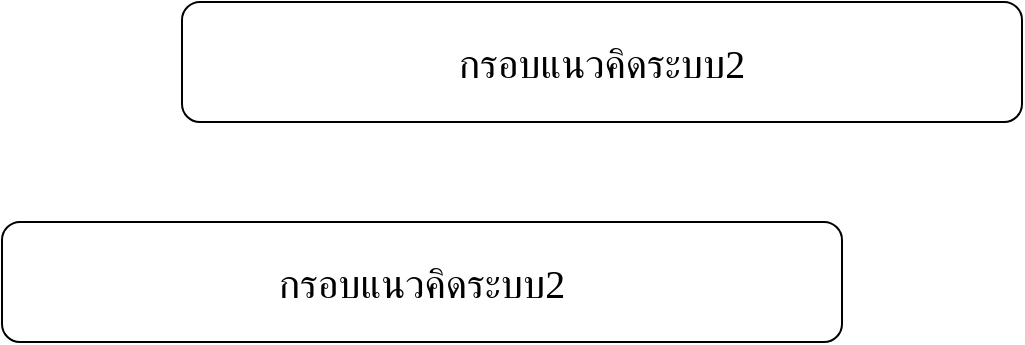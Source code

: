 <mxfile version="24.2.5" type="github">
  <diagram name="Page-1" id="8378b5f6-a2b2-b727-a746-972ab9d02e00">
    <mxGraphModel dx="1546" dy="755" grid="1" gridSize="10" guides="1" tooltips="1" connect="0" arrows="1" fold="1" page="1" pageScale="1.5" pageWidth="1169" pageHeight="827" background="none" math="0" shadow="0">
      <root>
        <mxCell id="0" />
        <mxCell id="1" parent="0" />
        <mxCell id="I4Y5r_BxwqSN-lRW5UTG-278" value="กรอบแนวคิดระบบ2" style="rounded=1;whiteSpace=wrap;html=1;fontFamily=K2D;fontSource=https%3A%2F%2Ffonts.googleapis.com%2Fcss%3Ffamily%3DK2D;fontSize=20;" parent="1" vertex="1">
          <mxGeometry x="390" y="60" width="420" height="60" as="geometry" />
        </mxCell>
        <mxCell id="2JVE18zk0JKYaIqIpye8-1" value="กรอบแนวคิดระบบ2" style="rounded=1;whiteSpace=wrap;html=1;fontFamily=K2D;fontSource=https%3A%2F%2Ffonts.googleapis.com%2Fcss%3Ffamily%3DK2D;fontSize=20;" vertex="1" parent="1">
          <mxGeometry x="300" y="170" width="420" height="60" as="geometry" />
        </mxCell>
      </root>
    </mxGraphModel>
  </diagram>
</mxfile>
